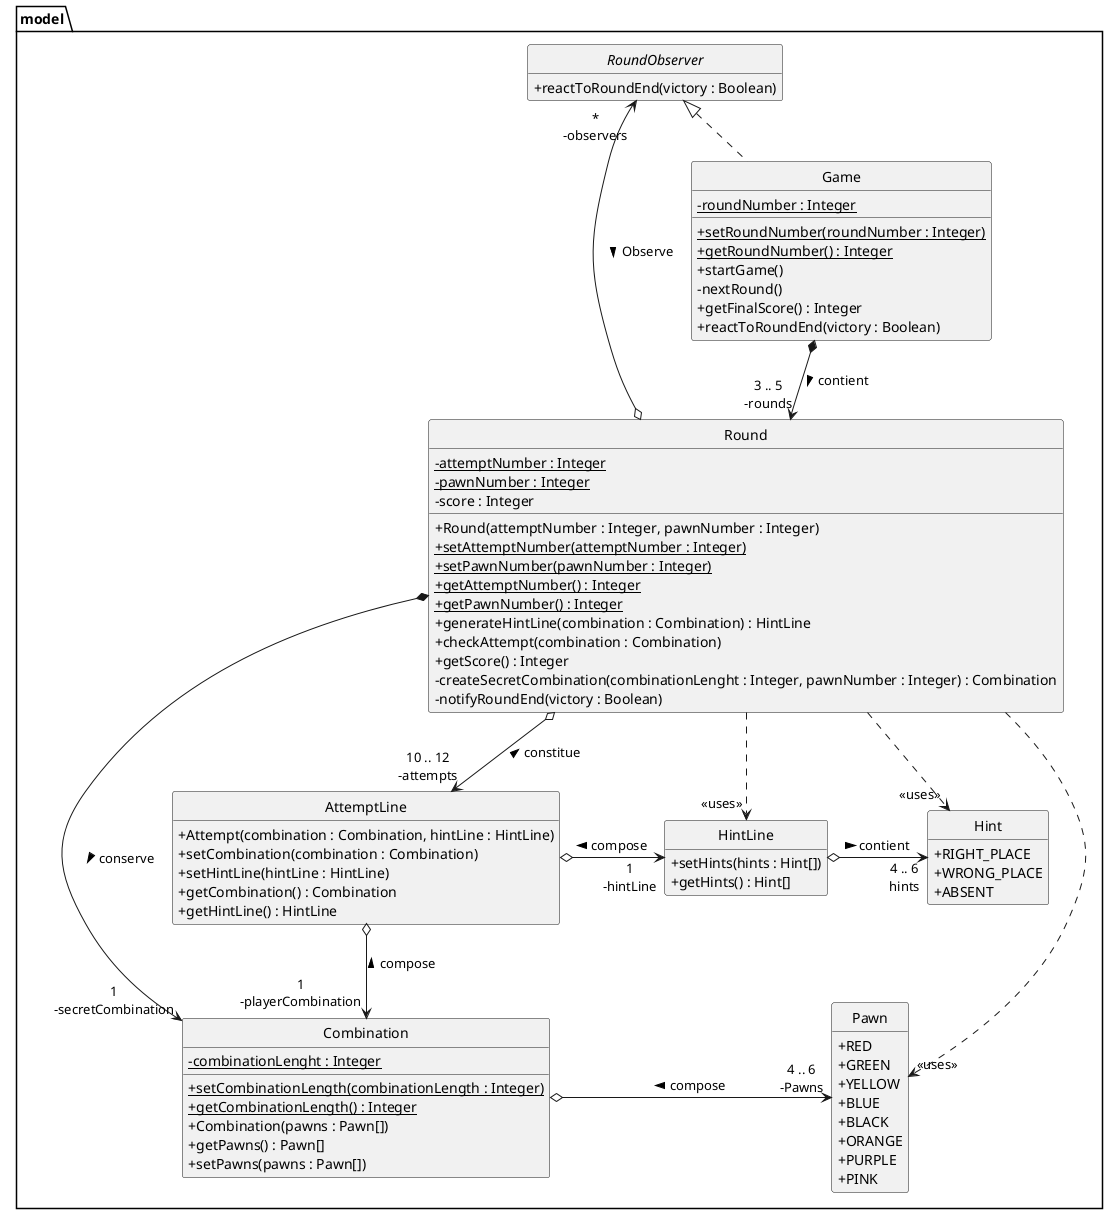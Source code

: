 @startuml
skinparam style strictuml
skinparam classAttributeIconSize 0
hide enum methods
hide empty members

enum model.Pawn {
    + RED
    + GREEN
    + YELLOW
    + BLUE
    + BLACK
    + ORANGE
    + PURPLE
    + PINK
}

class model.Round {
    - {static} attemptNumber : Integer
    - {static} pawnNumber : Integer
    - score : Integer
    + Round(attemptNumber : Integer, pawnNumber : Integer)
    + {static} setAttemptNumber(attemptNumber : Integer)
    + {static} setPawnNumber(pawnNumber : Integer)
    + {static} getAttemptNumber() : Integer
    + {static} getPawnNumber() : Integer
    + generateHintLine(combination : Combination) : HintLine
    + checkAttempt(combination : Combination)
    + getScore() : Integer
    - createSecretCombination(combinationLenght : Integer, pawnNumber : Integer) : Combination
    - notifyRoundEnd(victory : Boolean)
}

class model.Combination {
    - {static} combinationLenght : Integer
    + {static} setCombinationLength(combinationLength : Integer)
    + {static} getCombinationLength() : Integer
    + Combination(pawns : Pawn[])
    + getPawns() : Pawn[]
    + setPawns(pawns : Pawn[])
}

class model.HintLine {
    + setHints(hints : Hint[])
    + getHints() : Hint[]
}

class model.AttemptLine {
    + Attempt(combination : Combination, hintLine : HintLine)
    + setCombination(combination : Combination)
    + setHintLine(hintLine : HintLine)
    + getCombination() : Combination
    + getHintLine() : HintLine

}

interface model.RoundObserver {
    + reactToRoundEnd(victory : Boolean)
}

class model.Game implements model.RoundObserver {
    - {static} roundNumber : Integer
    + {static} setRoundNumber(roundNumber : Integer)
    + {static} getRoundNumber() : Integer
    + startGame()
    - nextRound()
    + getFinalScore() : Integer
    + reactToRoundEnd(victory : Boolean)
}

enum model.Hint {
    + RIGHT_PLACE
    + WRONG_PLACE
    + ABSENT
}

model.Round o-l-> "*\n-observers" model.RoundObserver : Observe <
model.Round *-> "1\n-secretCombination" model.Combination : conserve >
model.Round o--> "10 .. 12\n-attempts" model.AttemptLine : constitue <
model.AttemptLine o-> "1\n-hintLine" model.HintLine : < compose
model.Round ..> "<<uses>>" model.HintLine
model.Round ..> "<<uses>>" model.Hint
model.Round ..> "<<uses>>" model.Pawn
model.HintLine o-> "4 .. 6\nhints" model.Hint : contient >
model.AttemptLine o--> "1\n-playerCombination" model.Combination : compose <
model.Game *--> "3 .. 5\n-rounds" model.Round : contient >
model.Combination o-> "4 .. 6\n-Pawns" model.Pawn : compose <

@enduml